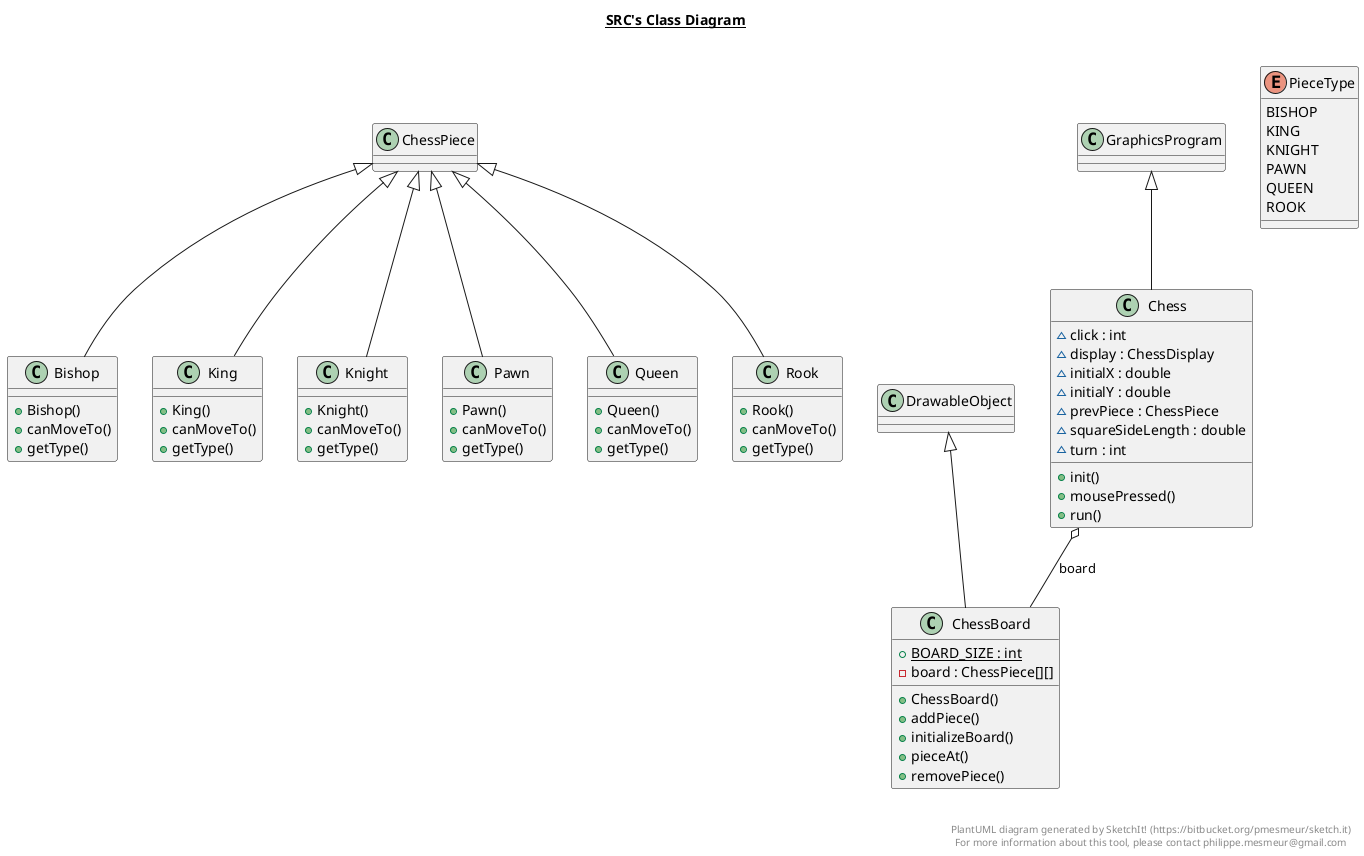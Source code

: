 @startuml

title __SRC's Class Diagram__\n


    class Bishop {
        + Bishop()
        + canMoveTo()
        + getType()
    }

  


    class Chess {
        ~ click : int
        ~ display : ChessDisplay
        ~ initialX : double
        ~ initialY : double
        ~ prevPiece : ChessPiece
        ~ squareSideLength : double
        ~ turn : int
        + init()
        + mousePressed()
        + run()
    }

  


    class ChessBoard {
        {static} + BOARD_SIZE : int
        - board : ChessPiece[][]
        + ChessBoard()
        + addPiece()
        + initializeBoard()
        + pieceAt()
        + removePiece()
    }

  


    class King {
        + King()
        + canMoveTo()
        + getType()
    }

  

    class Knight {
        + Knight()
        + canMoveTo()
        + getType()
    }

  


    class Pawn {
        + Pawn()
        + canMoveTo()
        + getType()
    }

  


    enum PieceType {
      BISHOP
      KING
      KNIGHT
      PAWN
      QUEEN
      ROOK
    }

  


    class Queen {
        + Queen()
        + canMoveTo()
        + getType()
    }

  


    class Rook {
        + Rook()
        + canMoveTo()
        + getType()
    }

  

  Bishop -up-|> ChessPiece
  Chess -up-|> GraphicsProgram
  Chess o-- ChessBoard : board
  ChessBoard -up-|> DrawableObject
  King -up-|> ChessPiece
  Knight -up-|> ChessPiece
  Pawn -up-|> ChessPiece
  Queen -up-|> ChessPiece
  Rook -up-|> ChessPiece


right footer


PlantUML diagram generated by SketchIt! (https://bitbucket.org/pmesmeur/sketch.it)
For more information about this tool, please contact philippe.mesmeur@gmail.com
endfooter

@enduml
